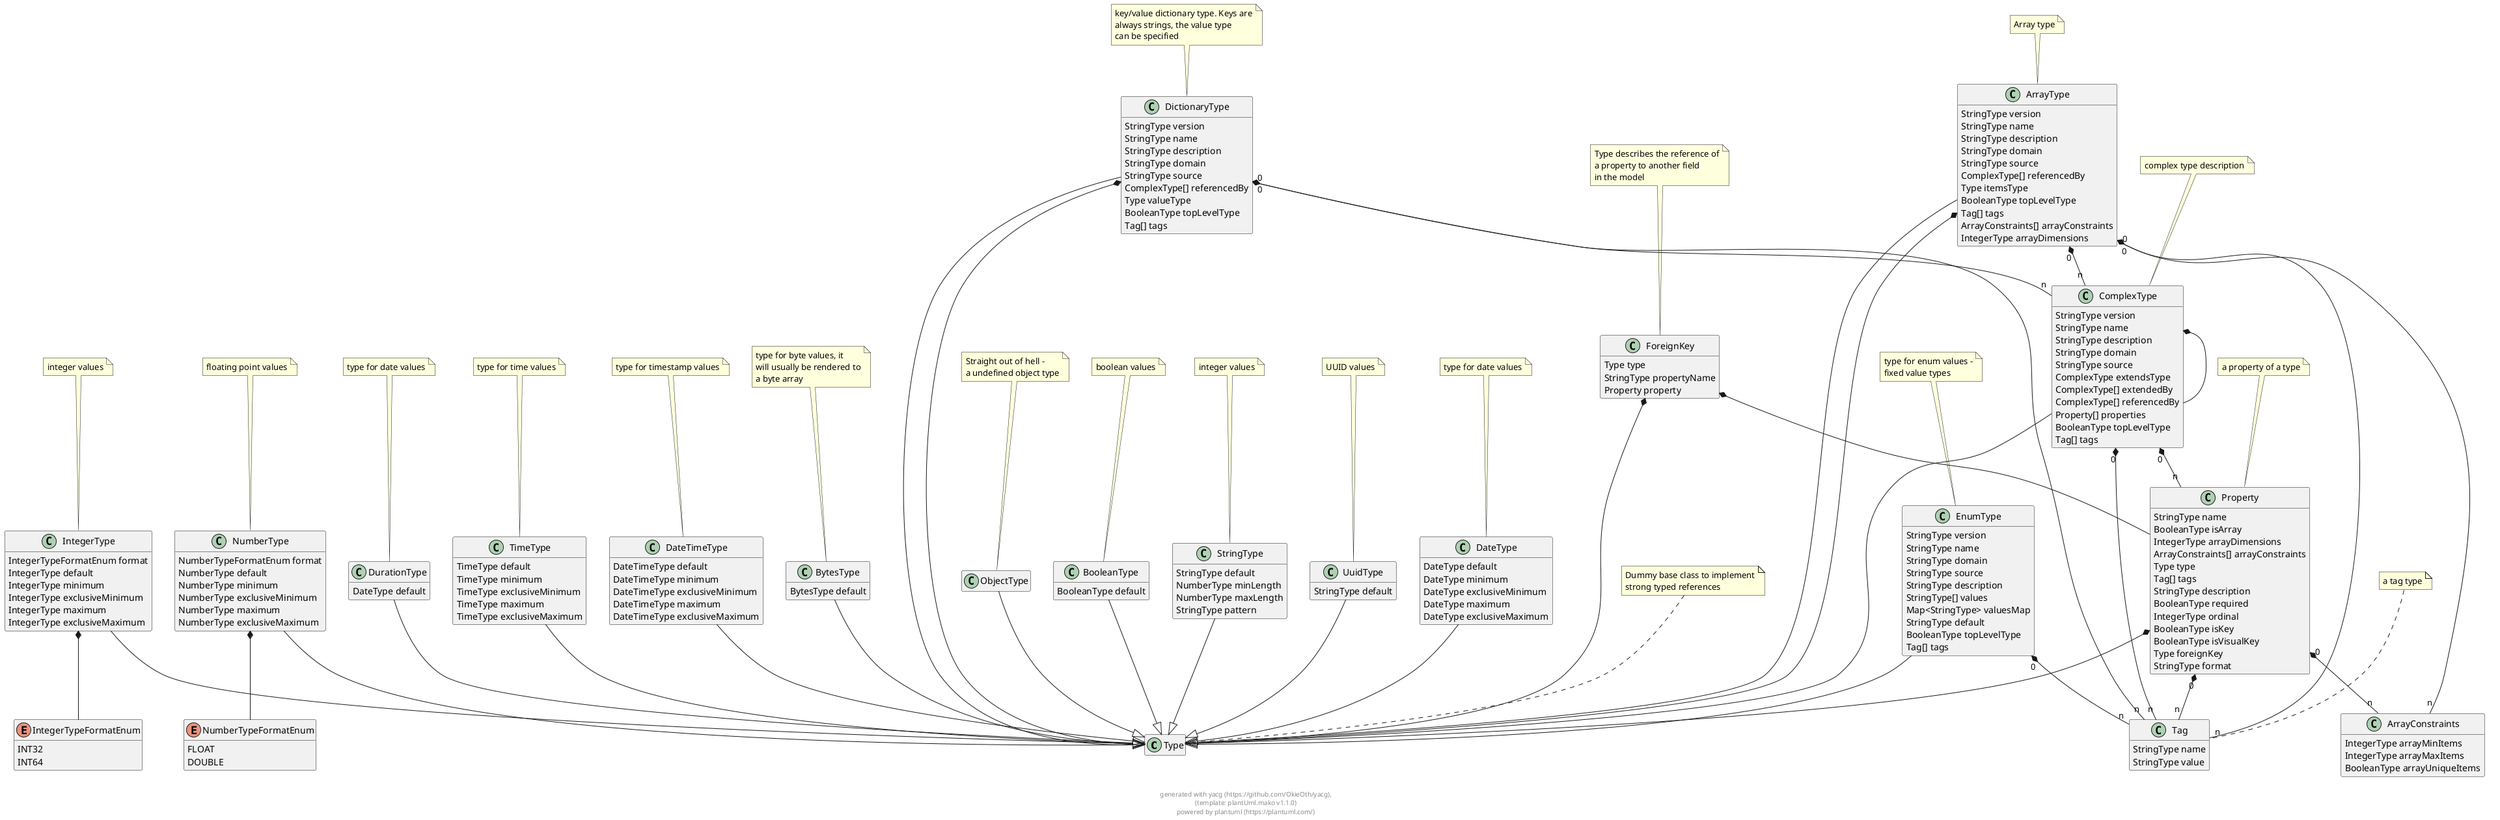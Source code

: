 
@startuml
hide empty methods
hide empty fields

class Type {
}

note top: Dummy base class to implement\nstrong typed references

class ObjectType {
}

note top: Straight out of hell -\na undefined object type

ObjectType --|> Type
class IntegerType {
        IntegerTypeFormatEnum format
        IntegerType default
        IntegerType minimum
        IntegerType exclusiveMinimum
        IntegerType maximum
        IntegerType exclusiveMaximum
}

note top: integer values

IntegerType --|> Type
enum IntegerTypeFormatEnum {
    INT32
    INT64
}


class NumberType {
        NumberTypeFormatEnum format
        NumberType default
        NumberType minimum
        NumberType exclusiveMinimum
        NumberType maximum
        NumberType exclusiveMaximum
}

note top: floating point values

NumberType --|> Type
enum NumberTypeFormatEnum {
    FLOAT
    DOUBLE
}


class BooleanType {
        BooleanType default
}

note top: boolean values

BooleanType --|> Type
class StringType {
        StringType default
        NumberType minLength
        NumberType maxLength
        StringType pattern
}

note top: integer values

StringType --|> Type
class UuidType {
        StringType default
}

note top: UUID values

UuidType --|> Type
class EnumType {
        StringType version
        StringType name
        StringType domain
        StringType source
        StringType description
        StringType[] values
        Map<StringType> valuesMap
        StringType default
        BooleanType topLevelType
        Tag[] tags
}

note top: type for enum values -\nfixed value types

EnumType --|> Type
class Tag {
        StringType name
        StringType value
}

note top: a tag type

class DateType {
        DateType default
        DateType minimum
        DateType exclusiveMinimum
        DateType maximum
        DateType exclusiveMaximum
}

note top: type for date values

DateType --|> Type
class TimeType {
        TimeType default
        TimeType minimum
        TimeType exclusiveMinimum
        TimeType maximum
        TimeType exclusiveMaximum
}

note top: type for time values

TimeType --|> Type
class DateTimeType {
        DateTimeType default
        DateTimeType minimum
        DateTimeType exclusiveMinimum
        DateTimeType maximum
        DateTimeType exclusiveMaximum
}

note top: type for timestamp values

DateTimeType --|> Type
class DurationType {
        DateType default
}

note top: type for date values

DurationType --|> Type
class BytesType {
        BytesType default
}

note top: type for byte values, it\nwill usually be rendered to\na byte array

BytesType --|> Type
class ComplexType {
        StringType version
        StringType name
        StringType description
        StringType domain
        StringType source
        ComplexType extendsType
        ComplexType[] extendedBy
        ComplexType[] referencedBy
        Property[] properties
        BooleanType topLevelType
        Tag[] tags
}

note top: complex type description

ComplexType --|> Type
class Property {
        StringType name
        BooleanType isArray
        IntegerType arrayDimensions
        ArrayConstraints[] arrayConstraints
        Type type
        Tag[] tags
        StringType description
        BooleanType required
        IntegerType ordinal
        BooleanType isKey
        BooleanType isVisualKey
        Type foreignKey
        StringType format
}

note top: a property of a type

class DictionaryType {
        StringType version
        StringType name
        StringType description
        StringType domain
        StringType source
        ComplexType[] referencedBy
        Type valueType
        BooleanType topLevelType
        Tag[] tags
}

note top: key/value dictionary type. Keys are\nalways strings, the value type\ncan be specified

DictionaryType --|> Type
class ArrayType {
        StringType version
        StringType name
        StringType description
        StringType domain
        StringType source
        ComplexType[] referencedBy
        Type itemsType
        BooleanType topLevelType
        Tag[] tags
        ArrayConstraints[] arrayConstraints
        IntegerType arrayDimensions
}

note top: Array type

ArrayType --|> Type
class ArrayConstraints {
        IntegerType arrayMinItems
        IntegerType arrayMaxItems
        BooleanType arrayUniqueItems
}


class ForeignKey {
        Type type
        StringType propertyName
        Property property
}

note top: Type describes the reference of\na property to another field\nin the model


    
    
    
IntegerType  *--  IntegerTypeFormatEnum
            






    
    
NumberType  *--  NumberTypeFormatEnum
            






    
    

    




    

    









EnumType "0" *-- "n" Tag
            

    


    





    





    





    

    

    





ComplexType  *--  ComplexType
            



ComplexType "0" *-- "n" Property
            


ComplexType "0" *-- "n" Tag
            

    



Property "0" *-- "n" ArrayConstraints
            

Property  *--  Type
            

Property "0" *-- "n" Tag
            








    





DictionaryType "0" *-- "n" ComplexType
            

DictionaryType  *--  Type
            


DictionaryType "0" *-- "n" Tag
            

    





ArrayType "0" *-- "n" ComplexType
            

ArrayType  *--  Type
            


ArrayType "0" *-- "n" Tag
            

ArrayType "0" *-- "n" ArrayConstraints
            


    



    
ForeignKey  *--  Type
            


ForeignKey  *--  Property
            


footer \ngenerated with yacg (https://github.com/OkieOth/yacg),\n(template: plantUml.mako v1.1.0)\npowered by plantuml (https://plantuml.com/)
@enduml